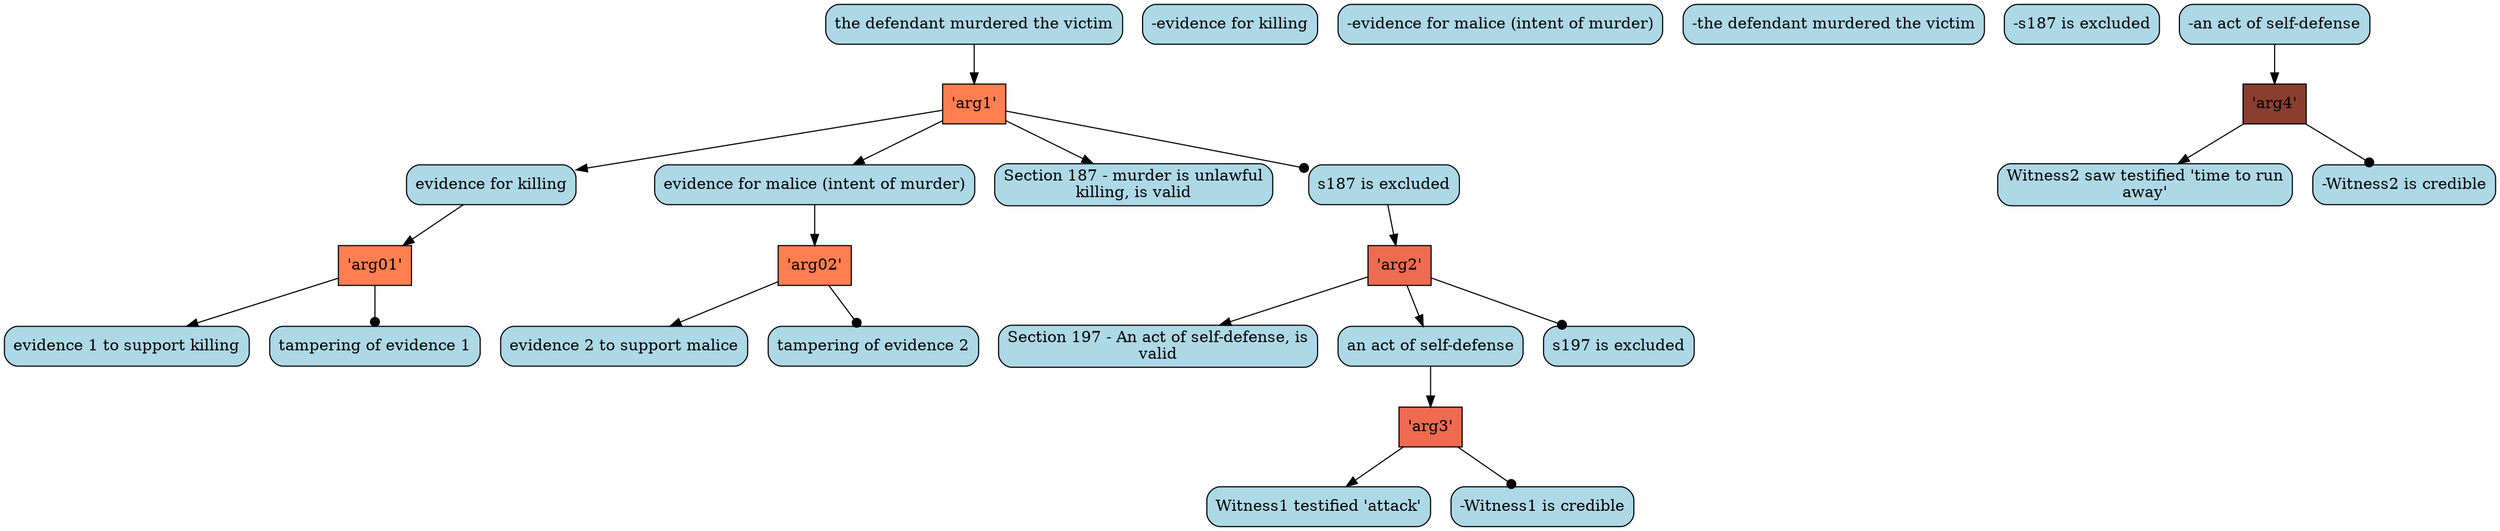 digraph G{ 
"'arg01'" [color="black", fillcolor="coral",fixedsize=false, shape=box, style="filled"]; 
"evidence for killing" [color="black", fillcolor="lightblue", fixedsize=false,  shape="box", style="rounded,filled"]; 
"-evidence for killing" [color="black", fillcolor="lightblue", fixedsize=false,  shape="box", style="rounded,filled"]; 
"evidence 1 to support killing" [color="black", fillcolor="lightblue", fixedsize=false,  shape="box", style="rounded,filled"]; 
"tampering of evidence 1" [color="black", fillcolor="lightblue", fixedsize=false,  shape="box", style="rounded,filled"]; 
"'arg02'" [color="black", fillcolor="coral",fixedsize=false, shape=box, style="filled"]; 
"evidence for malice (intent of murder)" [color="black", fillcolor="lightblue", fixedsize=false,  shape="box", style="rounded,filled"]; 
"-evidence for malice (intent of murder)" [color="black", fillcolor="lightblue", fixedsize=false,  shape="box", style="rounded,filled"]; 
"evidence 2 to support malice" [color="black", fillcolor="lightblue", fixedsize=false,  shape="box", style="rounded,filled"]; 
"tampering of evidence 2" [color="black", fillcolor="lightblue", fixedsize=false,  shape="box", style="rounded,filled"]; 
"'arg1'" [color="black", fillcolor="coral",fixedsize=false, shape=box, style="filled"]; 
"the defendant murdered the victim" [color="black", fillcolor="lightblue", fixedsize=false,  shape="box", style="rounded,filled"]; 
"-the defendant murdered the victim" [color="black", fillcolor="lightblue", fixedsize=false,  shape="box", style="rounded,filled"]; 
"Section 187 - murder is unlawful\nkilling, is valid" [color="black", fillcolor="lightblue", fixedsize=false,  shape="box", style="rounded,filled"]; 
"s187 is excluded" [color="black", fillcolor="lightblue", fixedsize=false,  shape="box", style="rounded,filled"]; 
"'arg2'" [color="black", fillcolor="coral2",fixedsize=false, shape=box, style="filled"]; 
"-s187 is excluded" [color="black", fillcolor="lightblue", fixedsize=false,  shape="box", style="rounded,filled"]; 
"Section 197 - An act of self-defense, is\nvalid" [color="black", fillcolor="lightblue", fixedsize=false,  shape="box", style="rounded,filled"]; 
"an act of self-defense" [color="black", fillcolor="lightblue", fixedsize=false,  shape="box", style="rounded,filled"]; 
"s197 is excluded" [color="black", fillcolor="lightblue", fixedsize=false,  shape="box", style="rounded,filled"]; 
"'arg3'" [color="black", fillcolor="coral2",fixedsize=false, shape=box, style="filled"]; 
"-an act of self-defense" [color="black", fillcolor="lightblue", fixedsize=false,  shape="box", style="rounded,filled"]; 
"Witness1 testified 'attack'" [color="black", fillcolor="lightblue", fixedsize=false,  shape="box", style="rounded,filled"]; 
"-Witness1 is credible" [color="black", fillcolor="lightblue", fixedsize=false,  shape="box", style="rounded,filled"]; 
"'arg4'" [color="black", fillcolor="coral4",fixedsize=false, shape=box, style="filled"]; 
"Witness2 saw testified 'time to run\naway'" [color="black", fillcolor="lightblue", fixedsize=false,  shape="box", style="rounded,filled"]; 
"-Witness2 is credible" [color="black", fillcolor="lightblue", fixedsize=false,  shape="box", style="rounded,filled"]; 
"evidence for killing" -> "'arg01'" ; 
"'arg01'" -> "evidence 1 to support killing" ; 
"'arg01'" -> "tampering of evidence 1" [arrowhead=dot] ; 
"evidence for malice (intent of murder)" -> "'arg02'" ; 
"'arg02'" -> "evidence 2 to support malice" ; 
"'arg02'" -> "tampering of evidence 2" [arrowhead=dot] ; 
"the defendant murdered the victim" -> "'arg1'" ; 
"'arg1'" -> "Section 187 - murder is unlawful\nkilling, is valid" ; 
"'arg1'" -> "evidence for killing" ; 
"'arg1'" -> "evidence for malice (intent of murder)" ; 
"'arg1'" -> "s187 is excluded" [arrowhead=dot] ; 
"s187 is excluded" -> "'arg2'" ; 
"'arg2'" -> "Section 197 - An act of self-defense, is\nvalid" ; 
"'arg2'" -> "an act of self-defense" ; 
"'arg2'" -> "s197 is excluded" [arrowhead=dot] ; 
"an act of self-defense" -> "'arg3'" ; 
"'arg3'" -> "Witness1 testified 'attack'" ; 
"'arg3'" -> "-Witness1 is credible" [arrowhead=dot] ; 
"-an act of self-defense" -> "'arg4'" ; 
"'arg4'" -> "Witness2 saw testified 'time to run\naway'" ; 
"'arg4'" -> "-Witness2 is credible" [arrowhead=dot] ; 
}
